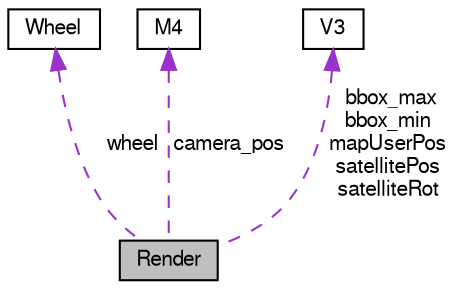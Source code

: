 digraph "Render"
{
 // LATEX_PDF_SIZE
  bgcolor="transparent";
  edge [fontname="FreeSans",fontsize="10",labelfontname="FreeSans",labelfontsize="10"];
  node [fontname="FreeSans",fontsize="10",shape=record];
  Node1 [label="Render",height=0.2,width=0.4,color="black", fillcolor="grey75", style="filled", fontcolor="black",tooltip="Render class."];
  Node2 -> Node1 [dir="back",color="darkorchid3",fontsize="10",style="dashed",label=" wheel" ,fontname="FreeSans"];
  Node2 [label="Wheel",height=0.2,width=0.4,color="black",URL="$a02272.html",tooltip="Wheel class."];
  Node3 -> Node1 [dir="back",color="darkorchid3",fontsize="10",style="dashed",label=" camera_pos" ,fontname="FreeSans"];
  Node3 [label="M4",height=0.2,width=0.4,color="black",URL="$a01428.html",tooltip=" "];
  Node4 -> Node1 [dir="back",color="darkorchid3",fontsize="10",style="dashed",label=" bbox_max\nbbox_min\nmapUserPos\nsatellitePos\nsatelliteRot" ,fontname="FreeSans"];
  Node4 [label="V3",height=0.2,width=0.4,color="black",URL="$a01436.html",tooltip=" "];
}
